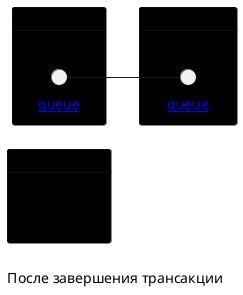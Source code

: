 @startuml
left to right direction

skinparam card {
    BorderThickness 0.5
    BackgroundColor 0
}

skinparam label {
    FontSize 0
}

card Alice {
    label nothing
}

card Bob {
    circle "[[/work/transaction-types/queue-example/diagrams/queue-client/{queue} queue]]" as queue1 <<client>>
}

card Carol {
    circle "[[/work/transaction-types/queue-example/diagrams/queue-server/{queue} queue]]" as queue2 <<server>>
}

queue1 -- queue2

caption \nПосле завершения трансакции
@enduml